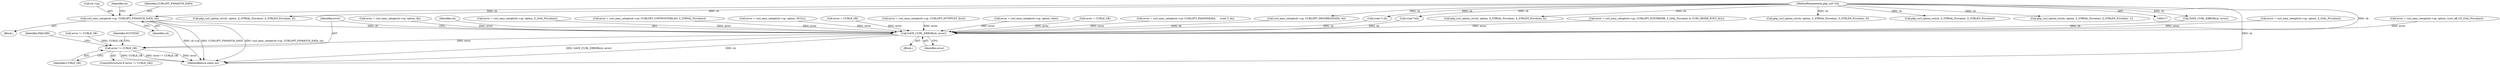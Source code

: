 digraph "0_php_124fb22a13fafa3648e4e15b4f207c7096d8155e@pointer" {
"1001838" [label="(Call,curl_easy_setopt(ch->cp, CURLOPT_FNMATCH_DATA, ch))"];
"1000118" [label="(MethodParameterIn,php_curl *ch)"];
"1001913" [label="(Call,SAVE_CURL_ERROR(ch, error))"];
"1001917" [label="(Call,error != CURLE_OK)"];
"1000121" [label="(Block,)"];
"1001913" [label="(Call,SAVE_CURL_ERROR(ch, error))"];
"1001690" [label="(Call,error = curl_easy_setopt(ch->cp, CURLOPT_POSTREDIR, Z_LVAL_P(zvalue) & CURL_REDIR_POST_ALL))"];
"1001916" [label="(ControlStructure,if (error != CURLE_OK))"];
"1001468" [label="(Call,curl_easy_setopt(ch->cp, CURLOPT_PROGRESSDATA, ch))"];
"1001401" [label="(Call,error != CURLE_OK)"];
"1000992" [label="(Call,error = curl_easy_setopt(ch->cp, option, Z_LVAL_P(zvalue)))"];
"1001839" [label="(Call,ch->cp)"];
"1001733" [label="(Call,(void *) ch)"];
"1001675" [label="(Call,error = curl_easy_setopt(ch->cp, option, (curl_off_t)Z_LVAL_P(zvalue)))"];
"1001918" [label="(Identifier,error)"];
"1000319" [label="(Call,php_curl_option_str(ch, option, Z_STRVAL_P(zvalue), Z_STRLEN_P(zvalue), 0))"];
"1000841" [label="(Call,error = curl_easy_setopt(ch->cp, option, fp))"];
"1001915" [label="(Identifier,error)"];
"1001914" [label="(Identifier,ch)"];
"1000351" [label="(Call,php_curl_option_str(ch, option, Z_STRVAL_P(zvalue), Z_STRLEN_P(zvalue), 0))"];
"1001789" [label="(Call,(void *)ch)"];
"1001926" [label="(Identifier,SUCCESS)"];
"1000259" [label="(Call,error = curl_easy_setopt(ch->cp, option, Z_LVAL_P(zvalue)))"];
"1001848" [label="(Identifier,ch)"];
"1000118" [label="(MethodParameterIn,php_curl *ch)"];
"1001761" [label="(Call,php_curl_option_str(ch, option, Z_STRVAL_P(zvalue), Z_STRLEN_P(zvalue), 0))"];
"1000376" [label="(Call,php_curl_option_url(ch, Z_STRVAL_P(zvalue), Z_STRLEN_P(zvalue)))"];
"1001451" [label="(Call,error = curl_easy_setopt(ch->cp, CURLOPT_COPYPOSTFIELDS, Z_STRVAL_P(zvalue)))"];
"1001922" [label="(Identifier,FAILURE)"];
"1001917" [label="(Call,error != CURLE_OK)"];
"1001842" [label="(Identifier,CURLOPT_FNMATCH_DATA)"];
"1000338" [label="(Call,error = curl_easy_setopt(ch->cp, option, NULL))"];
"1001927" [label="(MethodReturn,static int)"];
"1001919" [label="(Identifier,CURLE_OK)"];
"1000123" [label="(Call,error = CURLE_OK)"];
"1001838" [label="(Call,curl_easy_setopt(ch->cp, CURLOPT_FNMATCH_DATA, ch))"];
"1001397" [label="(Call,SAVE_CURL_ERROR(ch, error))"];
"1001430" [label="(Call,error = curl_easy_setopt(ch->cp, CURLOPT_HTTPPOST, first))"];
"1000958" [label="(Call,error = curl_easy_setopt(ch->cp, option, slist))"];
"1000128" [label="(Block,)"];
"1001843" [label="(Identifier,ch)"];
"1000440" [label="(Call,error = CURLE_OK)"];
"1001726" [label="(Call,error = curl_easy_setopt(ch->cp, CURLOPT_PASSWDDATA,     (void *) ch))"];
"1000364" [label="(Call,php_curl_option_str(ch, option, Z_STRVAL_P(zvalue), Z_STRLEN_P(zvalue), 1))"];
"1001838" -> "1000128"  [label="AST: "];
"1001838" -> "1001843"  [label="CFG: "];
"1001839" -> "1001838"  [label="AST: "];
"1001842" -> "1001838"  [label="AST: "];
"1001843" -> "1001838"  [label="AST: "];
"1001848" -> "1001838"  [label="CFG: "];
"1001838" -> "1001927"  [label="DDG: ch->cp"];
"1001838" -> "1001927"  [label="DDG: CURLOPT_FNMATCH_DATA"];
"1001838" -> "1001927"  [label="DDG: curl_easy_setopt(ch->cp, CURLOPT_FNMATCH_DATA, ch)"];
"1000118" -> "1001838"  [label="DDG: ch"];
"1001838" -> "1001913"  [label="DDG: ch"];
"1000118" -> "1000117"  [label="AST: "];
"1000118" -> "1001927"  [label="DDG: ch"];
"1000118" -> "1000319"  [label="DDG: ch"];
"1000118" -> "1000351"  [label="DDG: ch"];
"1000118" -> "1000364"  [label="DDG: ch"];
"1000118" -> "1000376"  [label="DDG: ch"];
"1000118" -> "1001397"  [label="DDG: ch"];
"1000118" -> "1001468"  [label="DDG: ch"];
"1000118" -> "1001733"  [label="DDG: ch"];
"1000118" -> "1001761"  [label="DDG: ch"];
"1000118" -> "1001789"  [label="DDG: ch"];
"1000118" -> "1001913"  [label="DDG: ch"];
"1001913" -> "1000121"  [label="AST: "];
"1001913" -> "1001915"  [label="CFG: "];
"1001914" -> "1001913"  [label="AST: "];
"1001915" -> "1001913"  [label="AST: "];
"1001918" -> "1001913"  [label="CFG: "];
"1001913" -> "1001927"  [label="DDG: ch"];
"1001913" -> "1001927"  [label="DDG: SAVE_CURL_ERROR(ch, error)"];
"1001733" -> "1001913"  [label="DDG: ch"];
"1001468" -> "1001913"  [label="DDG: ch"];
"1001789" -> "1001913"  [label="DDG: ch"];
"1001397" -> "1001913"  [label="DDG: ch"];
"1001690" -> "1001913"  [label="DDG: error"];
"1000992" -> "1001913"  [label="DDG: error"];
"1001726" -> "1001913"  [label="DDG: error"];
"1000841" -> "1001913"  [label="DDG: error"];
"1000440" -> "1001913"  [label="DDG: error"];
"1000958" -> "1001913"  [label="DDG: error"];
"1001675" -> "1001913"  [label="DDG: error"];
"1001430" -> "1001913"  [label="DDG: error"];
"1000123" -> "1001913"  [label="DDG: error"];
"1001451" -> "1001913"  [label="DDG: error"];
"1000259" -> "1001913"  [label="DDG: error"];
"1000338" -> "1001913"  [label="DDG: error"];
"1001913" -> "1001917"  [label="DDG: error"];
"1001917" -> "1001916"  [label="AST: "];
"1001917" -> "1001919"  [label="CFG: "];
"1001918" -> "1001917"  [label="AST: "];
"1001919" -> "1001917"  [label="AST: "];
"1001922" -> "1001917"  [label="CFG: "];
"1001926" -> "1001917"  [label="CFG: "];
"1001917" -> "1001927"  [label="DDG: error"];
"1001917" -> "1001927"  [label="DDG: CURLE_OK"];
"1001917" -> "1001927"  [label="DDG: error != CURLE_OK"];
"1001401" -> "1001917"  [label="DDG: CURLE_OK"];
}
